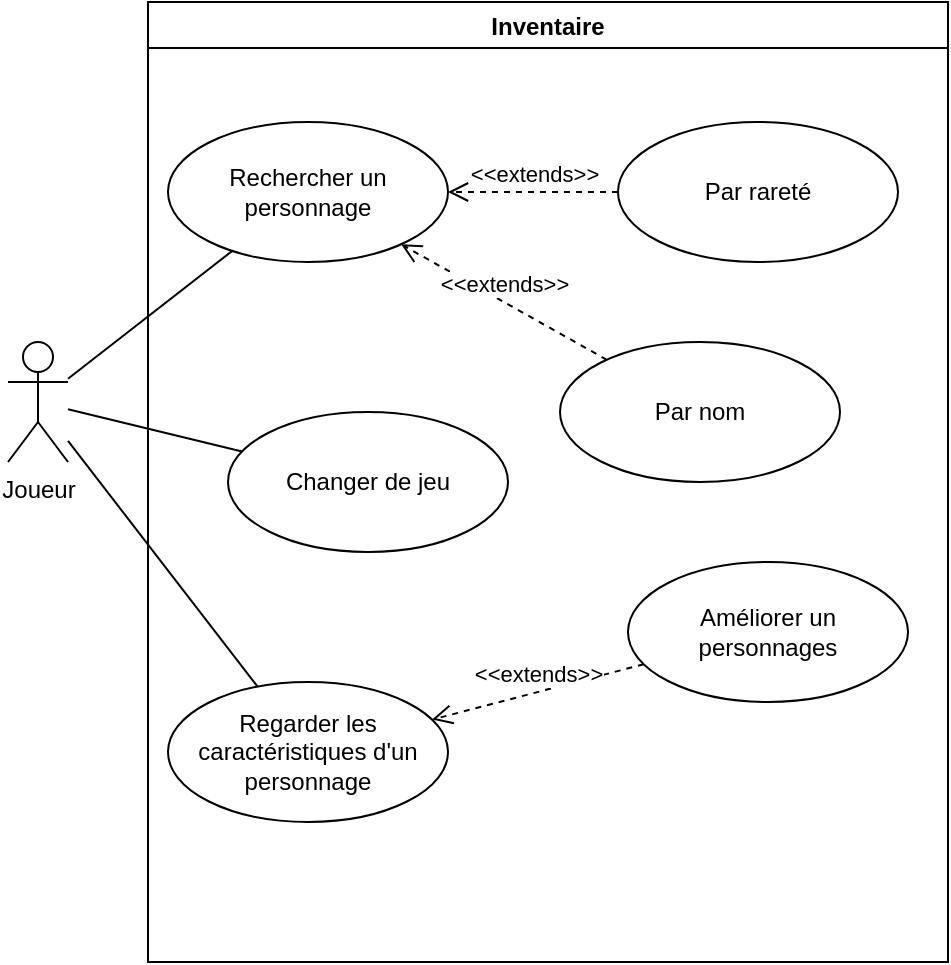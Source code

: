 <mxfile version="17.0.0" type="device"><diagram id="AyrgRVO4m6iQjyv7oCRe" name="Page-1"><mxGraphModel dx="981" dy="514" grid="1" gridSize="10" guides="1" tooltips="1" connect="1" arrows="1" fold="1" page="1" pageScale="1" pageWidth="827" pageHeight="1169" math="0" shadow="0"><root><mxCell id="0"/><mxCell id="1" parent="0"/><mxCell id="wY1fQ6b4VUNN6H4ofoYt-1" value="Inventaire" style="swimlane;" vertex="1" parent="1"><mxGeometry x="160" y="60" width="400" height="480" as="geometry"/></mxCell><mxCell id="wY1fQ6b4VUNN6H4ofoYt-3" value="Rechercher un personnage" style="ellipse;whiteSpace=wrap;html=1;" vertex="1" parent="wY1fQ6b4VUNN6H4ofoYt-1"><mxGeometry x="10" y="60" width="140" height="70" as="geometry"/></mxCell><mxCell id="wY1fQ6b4VUNN6H4ofoYt-6" value="Par rareté" style="ellipse;whiteSpace=wrap;html=1;" vertex="1" parent="wY1fQ6b4VUNN6H4ofoYt-1"><mxGeometry x="235" y="60" width="140" height="70" as="geometry"/></mxCell><mxCell id="wY1fQ6b4VUNN6H4ofoYt-7" value="Par nom" style="ellipse;whiteSpace=wrap;html=1;" vertex="1" parent="wY1fQ6b4VUNN6H4ofoYt-1"><mxGeometry x="206" y="170" width="140" height="70" as="geometry"/></mxCell><mxCell id="wY1fQ6b4VUNN6H4ofoYt-9" value="&amp;lt;&amp;lt;extends&amp;gt;&amp;gt;" style="html=1;verticalAlign=bottom;endArrow=open;dashed=1;endSize=8;rounded=0;" edge="1" parent="wY1fQ6b4VUNN6H4ofoYt-1" source="wY1fQ6b4VUNN6H4ofoYt-7" target="wY1fQ6b4VUNN6H4ofoYt-3"><mxGeometry relative="1" as="geometry"><mxPoint x="190" y="180" as="sourcePoint"/><mxPoint x="110" y="180" as="targetPoint"/><mxPoint as="offset"/></mxGeometry></mxCell><mxCell id="wY1fQ6b4VUNN6H4ofoYt-11" value="&amp;lt;&amp;lt;extends&amp;gt;&amp;gt;" style="html=1;verticalAlign=bottom;endArrow=open;dashed=1;endSize=8;rounded=0;" edge="1" parent="wY1fQ6b4VUNN6H4ofoYt-1" source="wY1fQ6b4VUNN6H4ofoYt-6" target="wY1fQ6b4VUNN6H4ofoYt-3"><mxGeometry relative="1" as="geometry"><mxPoint x="239.394" y="188.886" as="sourcePoint"/><mxPoint x="136.564" y="131.133" as="targetPoint"/><mxPoint as="offset"/></mxGeometry></mxCell><mxCell id="wY1fQ6b4VUNN6H4ofoYt-13" value="Changer de jeu" style="ellipse;whiteSpace=wrap;html=1;" vertex="1" parent="wY1fQ6b4VUNN6H4ofoYt-1"><mxGeometry x="40" y="205" width="140" height="70" as="geometry"/></mxCell><mxCell id="wY1fQ6b4VUNN6H4ofoYt-15" value="Regarder les caractéristiques d'un personnage" style="ellipse;whiteSpace=wrap;html=1;" vertex="1" parent="wY1fQ6b4VUNN6H4ofoYt-1"><mxGeometry x="10" y="340" width="140" height="70" as="geometry"/></mxCell><mxCell id="wY1fQ6b4VUNN6H4ofoYt-17" value="Améliorer un personnages" style="ellipse;whiteSpace=wrap;html=1;" vertex="1" parent="wY1fQ6b4VUNN6H4ofoYt-1"><mxGeometry x="240" y="280" width="140" height="70" as="geometry"/></mxCell><mxCell id="wY1fQ6b4VUNN6H4ofoYt-18" value="&amp;lt;&amp;lt;extends&amp;gt;&amp;gt;" style="html=1;verticalAlign=bottom;endArrow=open;dashed=1;endSize=8;rounded=0;" edge="1" parent="wY1fQ6b4VUNN6H4ofoYt-1" source="wY1fQ6b4VUNN6H4ofoYt-17" target="wY1fQ6b4VUNN6H4ofoYt-15"><mxGeometry relative="1" as="geometry"><mxPoint x="239.387" y="188.888" as="sourcePoint"/><mxPoint x="136.628" y="131.105" as="targetPoint"/><mxPoint as="offset"/></mxGeometry></mxCell><mxCell id="wY1fQ6b4VUNN6H4ofoYt-2" value="Joueur" style="shape=umlActor;verticalLabelPosition=bottom;verticalAlign=top;html=1;" vertex="1" parent="1"><mxGeometry x="90" y="230" width="30" height="60" as="geometry"/></mxCell><mxCell id="wY1fQ6b4VUNN6H4ofoYt-12" value="" style="endArrow=none;html=1;rounded=0;" edge="1" parent="1" source="wY1fQ6b4VUNN6H4ofoYt-2" target="wY1fQ6b4VUNN6H4ofoYt-3"><mxGeometry width="50" height="50" relative="1" as="geometry"><mxPoint x="370" y="330" as="sourcePoint"/><mxPoint x="420" y="280" as="targetPoint"/></mxGeometry></mxCell><mxCell id="wY1fQ6b4VUNN6H4ofoYt-14" value="" style="endArrow=none;html=1;rounded=0;" edge="1" parent="1" source="wY1fQ6b4VUNN6H4ofoYt-2" target="wY1fQ6b4VUNN6H4ofoYt-13"><mxGeometry width="50" height="50" relative="1" as="geometry"><mxPoint x="130" y="258.343" as="sourcePoint"/><mxPoint x="212.206" y="194.46" as="targetPoint"/></mxGeometry></mxCell><mxCell id="wY1fQ6b4VUNN6H4ofoYt-16" value="" style="endArrow=none;html=1;rounded=0;" edge="1" parent="1" source="wY1fQ6b4VUNN6H4ofoYt-2" target="wY1fQ6b4VUNN6H4ofoYt-15"><mxGeometry width="50" height="50" relative="1" as="geometry"><mxPoint x="130" y="273.634" as="sourcePoint"/><mxPoint x="217.026" y="294.717" as="targetPoint"/></mxGeometry></mxCell></root></mxGraphModel></diagram></mxfile>